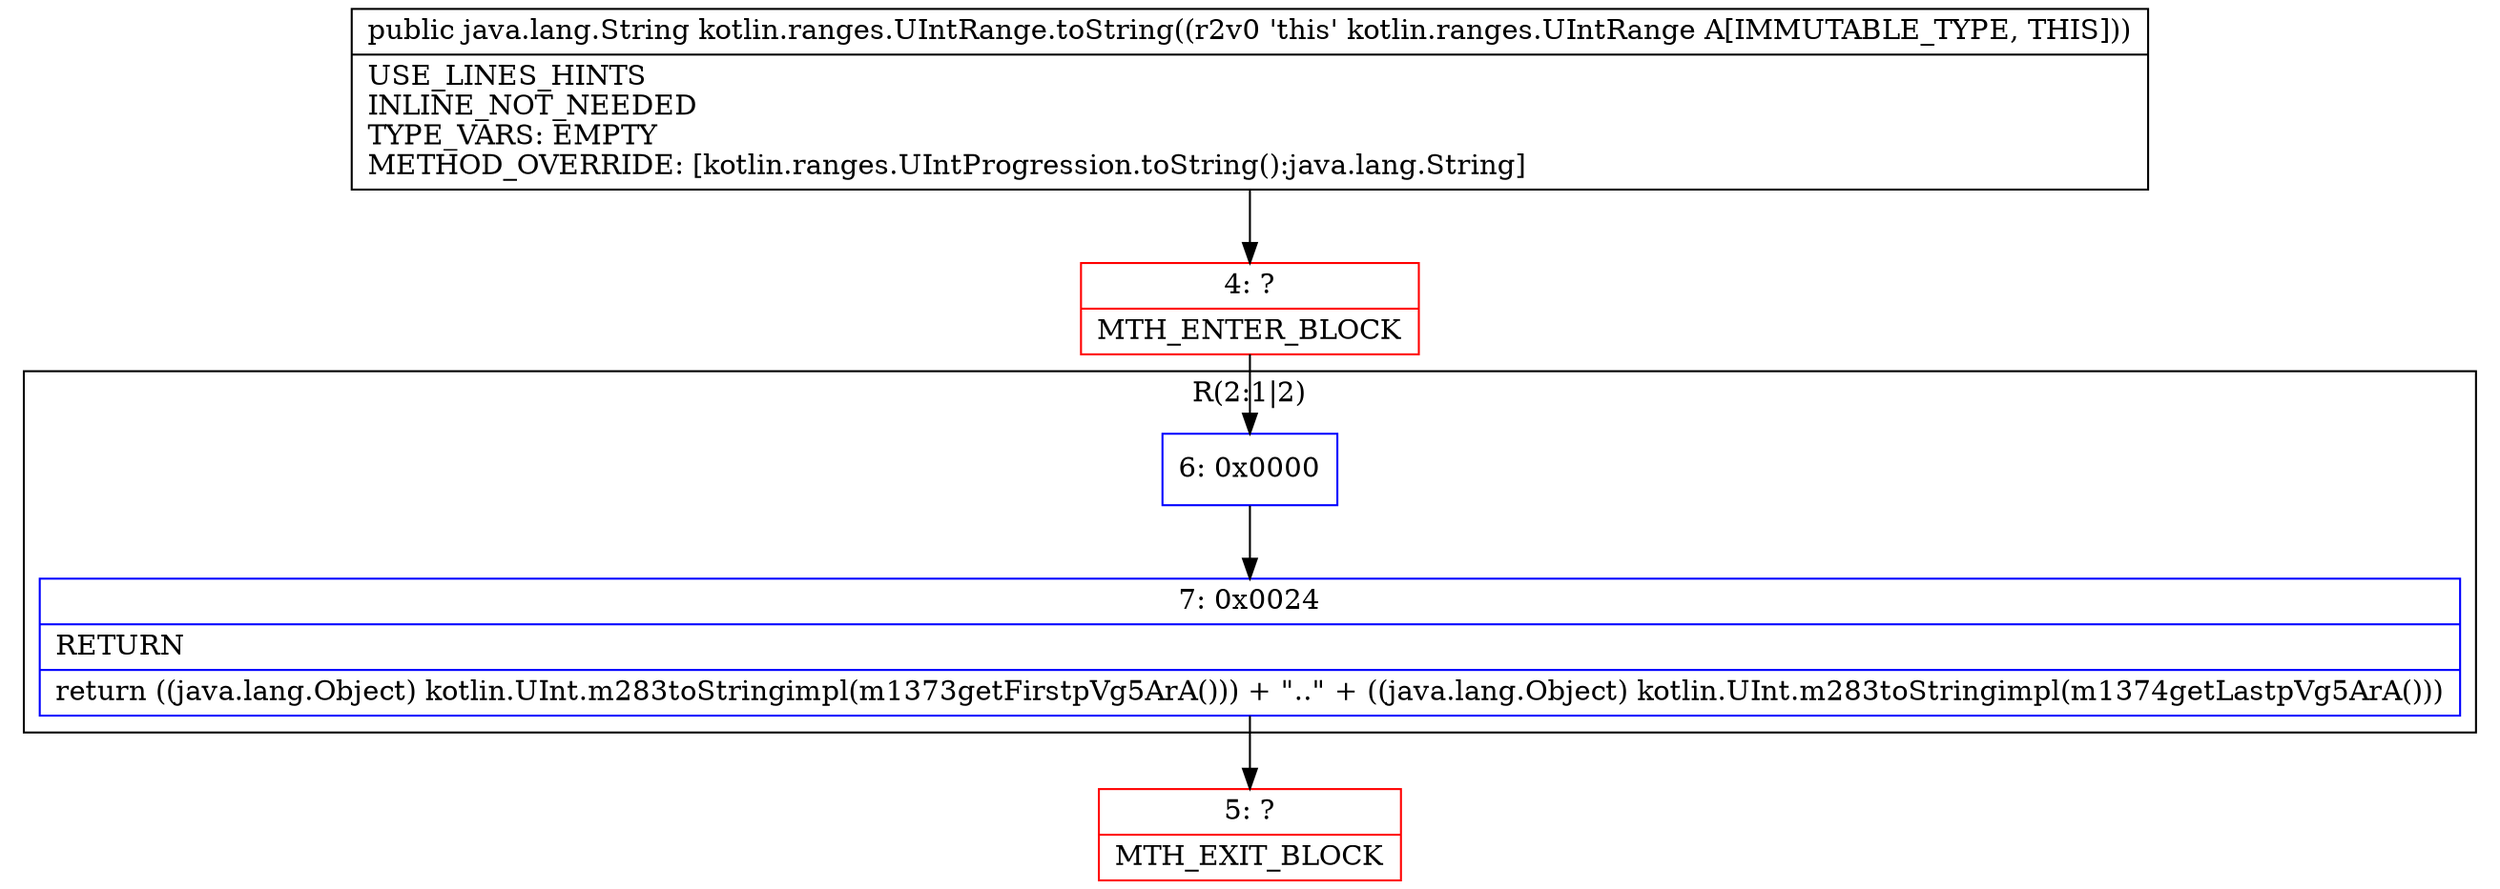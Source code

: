 digraph "CFG forkotlin.ranges.UIntRange.toString()Ljava\/lang\/String;" {
subgraph cluster_Region_1647707482 {
label = "R(2:1|2)";
node [shape=record,color=blue];
Node_6 [shape=record,label="{6\:\ 0x0000}"];
Node_7 [shape=record,label="{7\:\ 0x0024|RETURN\l|return ((java.lang.Object) kotlin.UInt.m283toStringimpl(m1373getFirstpVg5ArA())) + \"..\" + ((java.lang.Object) kotlin.UInt.m283toStringimpl(m1374getLastpVg5ArA()))\l}"];
}
Node_4 [shape=record,color=red,label="{4\:\ ?|MTH_ENTER_BLOCK\l}"];
Node_5 [shape=record,color=red,label="{5\:\ ?|MTH_EXIT_BLOCK\l}"];
MethodNode[shape=record,label="{public java.lang.String kotlin.ranges.UIntRange.toString((r2v0 'this' kotlin.ranges.UIntRange A[IMMUTABLE_TYPE, THIS]))  | USE_LINES_HINTS\lINLINE_NOT_NEEDED\lTYPE_VARS: EMPTY\lMETHOD_OVERRIDE: [kotlin.ranges.UIntProgression.toString():java.lang.String]\l}"];
MethodNode -> Node_4;Node_6 -> Node_7;
Node_7 -> Node_5;
Node_4 -> Node_6;
}

